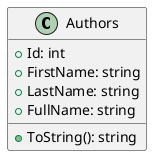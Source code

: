 @startuml Authors
class Authors {
    + Id: int
    + FirstName: string
    + LastName: string
    + FullName: string
    + ToString(): string
}
@enduml